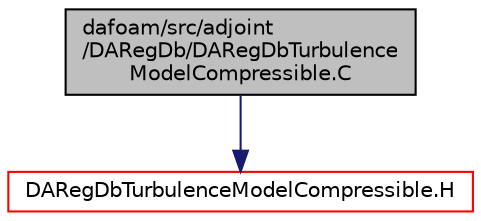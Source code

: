 digraph "dafoam/src/adjoint/DARegDb/DARegDbTurbulenceModelCompressible.C"
{
  bgcolor="transparent";
  edge [fontname="Helvetica",fontsize="10",labelfontname="Helvetica",labelfontsize="10"];
  node [fontname="Helvetica",fontsize="10",shape=record];
  Node0 [label="dafoam/src/adjoint\l/DARegDb/DARegDbTurbulence\lModelCompressible.C",height=0.2,width=0.4,color="black", fillcolor="grey75", style="filled", fontcolor="black"];
  Node0 -> Node1 [color="midnightblue",fontsize="10",style="solid",fontname="Helvetica"];
  Node1 [label="DARegDbTurbulenceModelCompressible.H",height=0.2,width=0.4,color="red",URL="$DARegDbTurbulenceModelCompressible_8H.html"];
}
